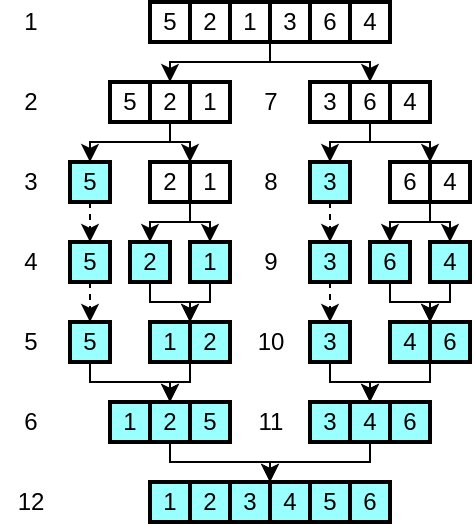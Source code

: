 <mxfile version="14.8.5" type="device"><diagram id="4_GuBIO8JMOn-Q7xldtE" name="Page-1"><mxGraphModel dx="815" dy="487" grid="0" gridSize="10" guides="1" tooltips="1" connect="1" arrows="1" fold="1" page="1" pageScale="1" pageWidth="300" pageHeight="300" background="#ffffff" math="0" shadow="0"><root><mxCell id="0"/><mxCell id="1" parent="0"/><mxCell id="mOWz68Epbgs2CKBauQdr-93" value="1" style="text;html=1;align=center;verticalAlign=middle;resizable=0;points=[];autosize=1;strokeColor=none;fontSize=12;fontColor=#000000;" parent="1" vertex="1"><mxGeometry x="25" y="20" width="20" height="20" as="geometry"/></mxCell><mxCell id="enIRzlko6ZKOV8Bhmc3A-2" value="&lt;font color=&quot;#000000&quot;&gt;5&lt;/font&gt;" style="rounded=0;whiteSpace=wrap;html=1;fillColor=none;strokeColor=#000000;strokeWidth=2;" parent="1" vertex="1"><mxGeometry x="95" y="20" width="20" height="20" as="geometry"/></mxCell><mxCell id="enIRzlko6ZKOV8Bhmc3A-3" value="&lt;font color=&quot;#000000&quot;&gt;2&lt;/font&gt;" style="rounded=0;whiteSpace=wrap;html=1;fillColor=none;strokeColor=#000000;strokeWidth=2;" parent="1" vertex="1"><mxGeometry x="115" y="20" width="20" height="20" as="geometry"/></mxCell><mxCell id="enIRzlko6ZKOV8Bhmc3A-4" value="&lt;font color=&quot;#000000&quot;&gt;1&lt;/font&gt;" style="rounded=0;whiteSpace=wrap;html=1;fillColor=none;strokeColor=#000000;strokeWidth=2;" parent="1" vertex="1"><mxGeometry x="135" y="20" width="20" height="20" as="geometry"/></mxCell><mxCell id="enIRzlko6ZKOV8Bhmc3A-47" style="edgeStyle=orthogonalEdgeStyle;rounded=0;orthogonalLoop=1;jettySize=auto;html=1;exitX=0;exitY=1;exitDx=0;exitDy=0;entryX=0.5;entryY=0;entryDx=0;entryDy=0;fontSize=12;strokeColor=#000000;" parent="1" source="enIRzlko6ZKOV8Bhmc3A-5" target="enIRzlko6ZKOV8Bhmc3A-9" edge="1"><mxGeometry relative="1" as="geometry"><Array as="points"><mxPoint x="155" y="50"/><mxPoint x="105" y="50"/></Array></mxGeometry></mxCell><mxCell id="enIRzlko6ZKOV8Bhmc3A-49" style="edgeStyle=orthogonalEdgeStyle;rounded=0;orthogonalLoop=1;jettySize=auto;html=1;exitX=0;exitY=1;exitDx=0;exitDy=0;entryX=0.5;entryY=0;entryDx=0;entryDy=0;fontSize=12;strokeColor=#000000;" parent="1" source="enIRzlko6ZKOV8Bhmc3A-5" target="enIRzlko6ZKOV8Bhmc3A-12" edge="1"><mxGeometry relative="1" as="geometry"><Array as="points"><mxPoint x="155" y="50"/><mxPoint x="205" y="50"/></Array></mxGeometry></mxCell><mxCell id="enIRzlko6ZKOV8Bhmc3A-5" value="&lt;font color=&quot;#000000&quot;&gt;3&lt;/font&gt;" style="rounded=0;whiteSpace=wrap;html=1;fillColor=none;strokeColor=#000000;strokeWidth=2;" parent="1" vertex="1"><mxGeometry x="155" y="20" width="20" height="20" as="geometry"/></mxCell><mxCell id="enIRzlko6ZKOV8Bhmc3A-6" value="&lt;font color=&quot;#000000&quot;&gt;6&lt;/font&gt;" style="rounded=0;whiteSpace=wrap;html=1;fillColor=none;strokeColor=#000000;strokeWidth=2;" parent="1" vertex="1"><mxGeometry x="175" y="20" width="20" height="20" as="geometry"/></mxCell><mxCell id="enIRzlko6ZKOV8Bhmc3A-7" value="&lt;font color=&quot;#000000&quot;&gt;4&lt;/font&gt;" style="rounded=0;whiteSpace=wrap;html=1;fillColor=none;strokeColor=#000000;strokeWidth=2;" parent="1" vertex="1"><mxGeometry x="195" y="20" width="20" height="20" as="geometry"/></mxCell><mxCell id="enIRzlko6ZKOV8Bhmc3A-8" value="&lt;font color=&quot;#000000&quot;&gt;5&lt;/font&gt;" style="rounded=0;whiteSpace=wrap;html=1;fillColor=none;strokeColor=#000000;strokeWidth=2;" parent="1" vertex="1"><mxGeometry x="75" y="60" width="20" height="20" as="geometry"/></mxCell><mxCell id="enIRzlko6ZKOV8Bhmc3A-50" style="edgeStyle=orthogonalEdgeStyle;rounded=0;orthogonalLoop=1;jettySize=auto;html=1;exitX=0.5;exitY=1;exitDx=0;exitDy=0;entryX=0.5;entryY=0;entryDx=0;entryDy=0;fontSize=12;strokeColor=#000000;" parent="1" source="enIRzlko6ZKOV8Bhmc3A-9" target="enIRzlko6ZKOV8Bhmc3A-16" edge="1"><mxGeometry relative="1" as="geometry"><Array as="points"><mxPoint x="105" y="90"/><mxPoint x="65" y="90"/></Array></mxGeometry></mxCell><mxCell id="enIRzlko6ZKOV8Bhmc3A-51" style="edgeStyle=orthogonalEdgeStyle;rounded=0;orthogonalLoop=1;jettySize=auto;html=1;exitX=0.5;exitY=1;exitDx=0;exitDy=0;entryX=0;entryY=0;entryDx=0;entryDy=0;fontSize=12;strokeColor=#000000;" parent="1" source="enIRzlko6ZKOV8Bhmc3A-9" target="enIRzlko6ZKOV8Bhmc3A-15" edge="1"><mxGeometry relative="1" as="geometry"><Array as="points"><mxPoint x="105" y="90"/><mxPoint x="115" y="90"/></Array></mxGeometry></mxCell><mxCell id="enIRzlko6ZKOV8Bhmc3A-9" value="&lt;font color=&quot;#000000&quot;&gt;2&lt;/font&gt;" style="rounded=0;whiteSpace=wrap;html=1;fillColor=none;strokeColor=#000000;strokeWidth=2;" parent="1" vertex="1"><mxGeometry x="95" y="60" width="20" height="20" as="geometry"/></mxCell><mxCell id="enIRzlko6ZKOV8Bhmc3A-10" value="&lt;font color=&quot;#000000&quot;&gt;1&lt;/font&gt;" style="rounded=0;whiteSpace=wrap;html=1;fillColor=none;strokeColor=#000000;strokeWidth=2;" parent="1" vertex="1"><mxGeometry x="115" y="60" width="20" height="20" as="geometry"/></mxCell><mxCell id="enIRzlko6ZKOV8Bhmc3A-11" value="&lt;font color=&quot;#000000&quot;&gt;3&lt;/font&gt;" style="rounded=0;whiteSpace=wrap;html=1;fillColor=none;strokeColor=#000000;strokeWidth=2;" parent="1" vertex="1"><mxGeometry x="175" y="60" width="20" height="20" as="geometry"/></mxCell><mxCell id="enIRzlko6ZKOV8Bhmc3A-52" style="edgeStyle=orthogonalEdgeStyle;rounded=0;orthogonalLoop=1;jettySize=auto;html=1;exitX=0.5;exitY=1;exitDx=0;exitDy=0;entryX=0.5;entryY=0;entryDx=0;entryDy=0;fontSize=12;strokeColor=#000000;" parent="1" source="enIRzlko6ZKOV8Bhmc3A-12" target="enIRzlko6ZKOV8Bhmc3A-39" edge="1"><mxGeometry relative="1" as="geometry"><Array as="points"><mxPoint x="205" y="90"/><mxPoint x="185" y="90"/></Array></mxGeometry></mxCell><mxCell id="enIRzlko6ZKOV8Bhmc3A-53" style="edgeStyle=orthogonalEdgeStyle;rounded=0;orthogonalLoop=1;jettySize=auto;html=1;exitX=0.5;exitY=1;exitDx=0;exitDy=0;entryX=1;entryY=0;entryDx=0;entryDy=0;fontSize=12;strokeColor=#000000;" parent="1" source="enIRzlko6ZKOV8Bhmc3A-12" target="enIRzlko6ZKOV8Bhmc3A-37" edge="1"><mxGeometry relative="1" as="geometry"><Array as="points"><mxPoint x="205" y="90"/><mxPoint x="235" y="90"/></Array></mxGeometry></mxCell><mxCell id="enIRzlko6ZKOV8Bhmc3A-12" value="&lt;font color=&quot;#000000&quot;&gt;6&lt;/font&gt;" style="rounded=0;whiteSpace=wrap;html=1;fillColor=none;strokeColor=#000000;strokeWidth=2;" parent="1" vertex="1"><mxGeometry x="195" y="60" width="20" height="20" as="geometry"/></mxCell><mxCell id="enIRzlko6ZKOV8Bhmc3A-13" value="&lt;font color=&quot;#000000&quot;&gt;4&lt;/font&gt;" style="rounded=0;whiteSpace=wrap;html=1;fillColor=none;strokeColor=#000000;strokeWidth=2;" parent="1" vertex="1"><mxGeometry x="215" y="60" width="20" height="20" as="geometry"/></mxCell><mxCell id="enIRzlko6ZKOV8Bhmc3A-14" value="&lt;font color=&quot;#000000&quot;&gt;2&lt;/font&gt;" style="rounded=0;whiteSpace=wrap;html=1;fillColor=none;strokeColor=#000000;strokeWidth=2;" parent="1" vertex="1"><mxGeometry x="95" y="100" width="20" height="20" as="geometry"/></mxCell><mxCell id="enIRzlko6ZKOV8Bhmc3A-56" style="edgeStyle=orthogonalEdgeStyle;rounded=0;orthogonalLoop=1;jettySize=auto;html=1;exitX=0;exitY=1;exitDx=0;exitDy=0;entryX=0.5;entryY=0;entryDx=0;entryDy=0;fontSize=12;strokeColor=#000000;" parent="1" source="enIRzlko6ZKOV8Bhmc3A-15" target="enIRzlko6ZKOV8Bhmc3A-18" edge="1"><mxGeometry relative="1" as="geometry"><Array as="points"><mxPoint x="115" y="130"/><mxPoint x="95" y="130"/></Array></mxGeometry></mxCell><mxCell id="enIRzlko6ZKOV8Bhmc3A-57" style="edgeStyle=orthogonalEdgeStyle;rounded=0;orthogonalLoop=1;jettySize=auto;html=1;exitX=0;exitY=1;exitDx=0;exitDy=0;entryX=0.5;entryY=0;entryDx=0;entryDy=0;fontSize=12;strokeColor=#000000;" parent="1" source="enIRzlko6ZKOV8Bhmc3A-15" target="enIRzlko6ZKOV8Bhmc3A-19" edge="1"><mxGeometry relative="1" as="geometry"><Array as="points"><mxPoint x="115" y="130"/><mxPoint x="125" y="130"/></Array></mxGeometry></mxCell><mxCell id="enIRzlko6ZKOV8Bhmc3A-15" value="&lt;font color=&quot;#000000&quot;&gt;1&lt;/font&gt;" style="rounded=0;whiteSpace=wrap;html=1;fillColor=none;strokeColor=#000000;strokeWidth=2;" parent="1" vertex="1"><mxGeometry x="115" y="100" width="20" height="20" as="geometry"/></mxCell><mxCell id="enIRzlko6ZKOV8Bhmc3A-55" style="edgeStyle=orthogonalEdgeStyle;rounded=0;orthogonalLoop=1;jettySize=auto;html=1;exitX=0.5;exitY=1;exitDx=0;exitDy=0;entryX=0.5;entryY=0;entryDx=0;entryDy=0;fontSize=12;strokeColor=#000000;dashed=1;" parent="1" source="enIRzlko6ZKOV8Bhmc3A-16" target="enIRzlko6ZKOV8Bhmc3A-17" edge="1"><mxGeometry relative="1" as="geometry"/></mxCell><mxCell id="enIRzlko6ZKOV8Bhmc3A-16" value="&lt;font color=&quot;#000000&quot;&gt;5&lt;/font&gt;" style="rounded=0;whiteSpace=wrap;html=1;strokeColor=#000000;strokeWidth=2;fillColor=#99FFFF;" parent="1" vertex="1"><mxGeometry x="55" y="100" width="20" height="20" as="geometry"/></mxCell><mxCell id="enIRzlko6ZKOV8Bhmc3A-67" style="edgeStyle=orthogonalEdgeStyle;rounded=0;orthogonalLoop=1;jettySize=auto;html=1;exitX=0.5;exitY=1;exitDx=0;exitDy=0;entryX=0.5;entryY=0;entryDx=0;entryDy=0;fontSize=12;strokeColor=#000000;dashed=1;" parent="1" source="enIRzlko6ZKOV8Bhmc3A-17" target="enIRzlko6ZKOV8Bhmc3A-24" edge="1"><mxGeometry relative="1" as="geometry"/></mxCell><mxCell id="enIRzlko6ZKOV8Bhmc3A-17" value="&lt;font color=&quot;#000000&quot;&gt;5&lt;/font&gt;" style="rounded=0;whiteSpace=wrap;html=1;strokeColor=#000000;strokeWidth=2;fillColor=#99FFFF;" parent="1" vertex="1"><mxGeometry x="55" y="140" width="20" height="20" as="geometry"/></mxCell><mxCell id="enIRzlko6ZKOV8Bhmc3A-68" style="edgeStyle=orthogonalEdgeStyle;rounded=0;orthogonalLoop=1;jettySize=auto;html=1;exitX=0.5;exitY=1;exitDx=0;exitDy=0;entryX=1;entryY=0;entryDx=0;entryDy=0;fontSize=12;strokeColor=#000000;" parent="1" source="enIRzlko6ZKOV8Bhmc3A-18" target="enIRzlko6ZKOV8Bhmc3A-22" edge="1"><mxGeometry relative="1" as="geometry"><Array as="points"><mxPoint x="95" y="170"/><mxPoint x="115" y="170"/></Array></mxGeometry></mxCell><mxCell id="enIRzlko6ZKOV8Bhmc3A-18" value="&lt;font color=&quot;#000000&quot;&gt;2&lt;/font&gt;" style="rounded=0;whiteSpace=wrap;html=1;strokeColor=#000000;strokeWidth=2;fillColor=#99FFFF;" parent="1" vertex="1"><mxGeometry x="85" y="140" width="20" height="20" as="geometry"/></mxCell><mxCell id="enIRzlko6ZKOV8Bhmc3A-69" style="edgeStyle=orthogonalEdgeStyle;rounded=0;orthogonalLoop=1;jettySize=auto;html=1;exitX=0.5;exitY=1;exitDx=0;exitDy=0;entryX=0;entryY=0;entryDx=0;entryDy=0;fontSize=12;strokeColor=#000000;" parent="1" source="enIRzlko6ZKOV8Bhmc3A-19" target="enIRzlko6ZKOV8Bhmc3A-23" edge="1"><mxGeometry relative="1" as="geometry"><Array as="points"><mxPoint x="125" y="170"/><mxPoint x="115" y="170"/></Array></mxGeometry></mxCell><mxCell id="enIRzlko6ZKOV8Bhmc3A-19" value="&lt;font color=&quot;#000000&quot;&gt;1&lt;/font&gt;" style="rounded=0;whiteSpace=wrap;html=1;strokeColor=#000000;strokeWidth=2;fillColor=#99FFFF;" parent="1" vertex="1"><mxGeometry x="115" y="140" width="20" height="20" as="geometry"/></mxCell><mxCell id="enIRzlko6ZKOV8Bhmc3A-22" value="&lt;font color=&quot;#000000&quot;&gt;1&lt;/font&gt;" style="rounded=0;whiteSpace=wrap;html=1;strokeColor=#000000;strokeWidth=2;fillColor=#99FFFF;" parent="1" vertex="1"><mxGeometry x="95" y="180" width="20" height="20" as="geometry"/></mxCell><mxCell id="enIRzlko6ZKOV8Bhmc3A-70" style="edgeStyle=orthogonalEdgeStyle;rounded=0;orthogonalLoop=1;jettySize=auto;html=1;exitX=0;exitY=1;exitDx=0;exitDy=0;entryX=0.5;entryY=0;entryDx=0;entryDy=0;fontSize=12;strokeColor=#000000;" parent="1" source="enIRzlko6ZKOV8Bhmc3A-23" target="enIRzlko6ZKOV8Bhmc3A-26" edge="1"><mxGeometry relative="1" as="geometry"><Array as="points"><mxPoint x="115" y="210"/><mxPoint x="105" y="210"/></Array></mxGeometry></mxCell><mxCell id="enIRzlko6ZKOV8Bhmc3A-23" value="&lt;font color=&quot;#000000&quot;&gt;2&lt;/font&gt;" style="rounded=0;whiteSpace=wrap;html=1;strokeColor=#000000;strokeWidth=2;fillColor=#99FFFF;" parent="1" vertex="1"><mxGeometry x="115" y="180" width="20" height="20" as="geometry"/></mxCell><mxCell id="enIRzlko6ZKOV8Bhmc3A-71" style="edgeStyle=orthogonalEdgeStyle;rounded=0;orthogonalLoop=1;jettySize=auto;html=1;exitX=0.5;exitY=1;exitDx=0;exitDy=0;fontSize=12;strokeColor=#000000;" parent="1" source="enIRzlko6ZKOV8Bhmc3A-24" edge="1"><mxGeometry relative="1" as="geometry"><mxPoint x="105" y="220" as="targetPoint"/><Array as="points"><mxPoint x="65" y="210"/><mxPoint x="105" y="210"/></Array></mxGeometry></mxCell><mxCell id="enIRzlko6ZKOV8Bhmc3A-24" value="&lt;font color=&quot;#000000&quot;&gt;5&lt;/font&gt;" style="rounded=0;whiteSpace=wrap;html=1;strokeColor=#000000;strokeWidth=2;fillColor=#99FFFF;" parent="1" vertex="1"><mxGeometry x="55" y="180" width="20" height="20" as="geometry"/></mxCell><mxCell id="enIRzlko6ZKOV8Bhmc3A-25" value="&lt;font color=&quot;#000000&quot;&gt;1&lt;/font&gt;" style="rounded=0;whiteSpace=wrap;html=1;strokeColor=#000000;strokeWidth=2;fillColor=#99FFFF;" parent="1" vertex="1"><mxGeometry x="75" y="220" width="20" height="20" as="geometry"/></mxCell><mxCell id="enIRzlko6ZKOV8Bhmc3A-74" style="edgeStyle=orthogonalEdgeStyle;rounded=0;orthogonalLoop=1;jettySize=auto;html=1;exitX=0.5;exitY=1;exitDx=0;exitDy=0;entryX=0;entryY=0;entryDx=0;entryDy=0;fontSize=12;strokeColor=#000000;" parent="1" source="enIRzlko6ZKOV8Bhmc3A-26" target="enIRzlko6ZKOV8Bhmc3A-43" edge="1"><mxGeometry relative="1" as="geometry"><Array as="points"><mxPoint x="105" y="250"/><mxPoint x="155" y="250"/></Array></mxGeometry></mxCell><mxCell id="enIRzlko6ZKOV8Bhmc3A-26" value="&lt;font color=&quot;#000000&quot;&gt;2&lt;/font&gt;" style="rounded=0;whiteSpace=wrap;html=1;strokeColor=#000000;strokeWidth=2;fillColor=#99FFFF;" parent="1" vertex="1"><mxGeometry x="95" y="220" width="20" height="20" as="geometry"/></mxCell><mxCell id="enIRzlko6ZKOV8Bhmc3A-27" value="&lt;font color=&quot;#000000&quot;&gt;5&lt;/font&gt;" style="rounded=0;whiteSpace=wrap;html=1;strokeColor=#000000;strokeWidth=2;fillColor=#99FFFF;" parent="1" vertex="1"><mxGeometry x="115" y="220" width="20" height="20" as="geometry"/></mxCell><mxCell id="enIRzlko6ZKOV8Bhmc3A-28" value="&lt;font color=&quot;#000000&quot;&gt;3&lt;/font&gt;" style="rounded=0;whiteSpace=wrap;html=1;strokeColor=#000000;strokeWidth=2;fillColor=#99FFFF;" parent="1" vertex="1"><mxGeometry x="175" y="220" width="20" height="20" as="geometry"/></mxCell><mxCell id="enIRzlko6ZKOV8Bhmc3A-75" style="edgeStyle=orthogonalEdgeStyle;rounded=0;orthogonalLoop=1;jettySize=auto;html=1;exitX=0.5;exitY=1;exitDx=0;exitDy=0;fontSize=12;strokeColor=#000000;" parent="1" source="enIRzlko6ZKOV8Bhmc3A-29" edge="1"><mxGeometry relative="1" as="geometry"><mxPoint x="155" y="260" as="targetPoint"/><Array as="points"><mxPoint x="205" y="250"/><mxPoint x="155" y="250"/></Array></mxGeometry></mxCell><mxCell id="enIRzlko6ZKOV8Bhmc3A-29" value="&lt;font color=&quot;#000000&quot;&gt;4&lt;/font&gt;" style="rounded=0;whiteSpace=wrap;html=1;strokeColor=#000000;strokeWidth=2;fillColor=#99FFFF;" parent="1" vertex="1"><mxGeometry x="195" y="220" width="20" height="20" as="geometry"/></mxCell><mxCell id="enIRzlko6ZKOV8Bhmc3A-30" value="&lt;font color=&quot;#000000&quot;&gt;6&lt;/font&gt;" style="rounded=0;whiteSpace=wrap;html=1;strokeColor=#000000;strokeWidth=2;fillColor=#99FFFF;" parent="1" vertex="1"><mxGeometry x="215" y="220" width="20" height="20" as="geometry"/></mxCell><mxCell id="enIRzlko6ZKOV8Bhmc3A-31" value="&lt;font color=&quot;#000000&quot;&gt;4&lt;/font&gt;" style="rounded=0;whiteSpace=wrap;html=1;strokeColor=#000000;strokeWidth=2;fillColor=#99FFFF;" parent="1" vertex="1"><mxGeometry x="215" y="180" width="20" height="20" as="geometry"/></mxCell><mxCell id="enIRzlko6ZKOV8Bhmc3A-73" style="edgeStyle=orthogonalEdgeStyle;rounded=0;orthogonalLoop=1;jettySize=auto;html=1;exitX=0;exitY=1;exitDx=0;exitDy=0;fontSize=12;strokeColor=#000000;" parent="1" source="enIRzlko6ZKOV8Bhmc3A-32" edge="1"><mxGeometry relative="1" as="geometry"><mxPoint x="205" y="220" as="targetPoint"/><Array as="points"><mxPoint x="235" y="210"/><mxPoint x="205" y="210"/></Array></mxGeometry></mxCell><mxCell id="enIRzlko6ZKOV8Bhmc3A-32" value="&lt;font color=&quot;#000000&quot;&gt;6&lt;/font&gt;" style="rounded=0;whiteSpace=wrap;html=1;strokeColor=#000000;strokeWidth=2;fillColor=#99FFFF;" parent="1" vertex="1"><mxGeometry x="235" y="180" width="20" height="20" as="geometry"/></mxCell><mxCell id="enIRzlko6ZKOV8Bhmc3A-72" style="edgeStyle=orthogonalEdgeStyle;rounded=0;orthogonalLoop=1;jettySize=auto;html=1;exitX=0.5;exitY=1;exitDx=0;exitDy=0;entryX=0.5;entryY=0;entryDx=0;entryDy=0;fontSize=12;strokeColor=#000000;" parent="1" source="enIRzlko6ZKOV8Bhmc3A-33" target="enIRzlko6ZKOV8Bhmc3A-29" edge="1"><mxGeometry relative="1" as="geometry"><Array as="points"><mxPoint x="185" y="210"/><mxPoint x="205" y="210"/></Array></mxGeometry></mxCell><mxCell id="enIRzlko6ZKOV8Bhmc3A-33" value="&lt;font color=&quot;#000000&quot;&gt;3&lt;/font&gt;" style="rounded=0;whiteSpace=wrap;html=1;strokeColor=#000000;strokeWidth=2;fillColor=#99FFFF;" parent="1" vertex="1"><mxGeometry x="175" y="180" width="20" height="20" as="geometry"/></mxCell><mxCell id="enIRzlko6ZKOV8Bhmc3A-66" style="edgeStyle=orthogonalEdgeStyle;rounded=0;orthogonalLoop=1;jettySize=auto;html=1;exitX=0.5;exitY=1;exitDx=0;exitDy=0;entryX=0.5;entryY=0;entryDx=0;entryDy=0;fontSize=12;strokeColor=#000000;dashed=1;" parent="1" source="enIRzlko6ZKOV8Bhmc3A-34" target="enIRzlko6ZKOV8Bhmc3A-33" edge="1"><mxGeometry relative="1" as="geometry"/></mxCell><mxCell id="enIRzlko6ZKOV8Bhmc3A-34" value="&lt;font color=&quot;#000000&quot;&gt;3&lt;/font&gt;" style="rounded=0;whiteSpace=wrap;html=1;strokeColor=#000000;strokeWidth=2;fillColor=#99FFFF;" parent="1" vertex="1"><mxGeometry x="175" y="140" width="20" height="20" as="geometry"/></mxCell><mxCell id="enIRzlko6ZKOV8Bhmc3A-63" style="edgeStyle=orthogonalEdgeStyle;rounded=0;orthogonalLoop=1;jettySize=auto;html=1;exitX=0.5;exitY=1;exitDx=0;exitDy=0;entryX=0;entryY=0;entryDx=0;entryDy=0;fontSize=12;strokeColor=#000000;" parent="1" source="enIRzlko6ZKOV8Bhmc3A-35" target="enIRzlko6ZKOV8Bhmc3A-32" edge="1"><mxGeometry relative="1" as="geometry"><Array as="points"><mxPoint x="215" y="170"/><mxPoint x="235" y="170"/></Array></mxGeometry></mxCell><mxCell id="enIRzlko6ZKOV8Bhmc3A-35" value="&lt;font color=&quot;#000000&quot;&gt;6&lt;/font&gt;" style="rounded=0;whiteSpace=wrap;html=1;strokeColor=#000000;strokeWidth=2;fillColor=#99FFFF;" parent="1" vertex="1"><mxGeometry x="205" y="140" width="20" height="20" as="geometry"/></mxCell><mxCell id="enIRzlko6ZKOV8Bhmc3A-64" style="edgeStyle=orthogonalEdgeStyle;rounded=0;orthogonalLoop=1;jettySize=auto;html=1;exitX=0.5;exitY=1;exitDx=0;exitDy=0;entryX=0;entryY=0;entryDx=0;entryDy=0;fontSize=12;strokeColor=#000000;" parent="1" source="enIRzlko6ZKOV8Bhmc3A-36" target="enIRzlko6ZKOV8Bhmc3A-32" edge="1"><mxGeometry relative="1" as="geometry"><Array as="points"><mxPoint x="245" y="170"/><mxPoint x="235" y="170"/></Array></mxGeometry></mxCell><mxCell id="enIRzlko6ZKOV8Bhmc3A-36" value="&lt;font color=&quot;#000000&quot;&gt;4&lt;/font&gt;" style="rounded=0;whiteSpace=wrap;html=1;strokeColor=#000000;strokeWidth=2;fillColor=#99FFFF;" parent="1" vertex="1"><mxGeometry x="235" y="140" width="20" height="20" as="geometry"/></mxCell><mxCell id="enIRzlko6ZKOV8Bhmc3A-37" value="&lt;font color=&quot;#000000&quot;&gt;6&lt;/font&gt;" style="rounded=0;whiteSpace=wrap;html=1;fillColor=none;strokeColor=#000000;strokeWidth=2;" parent="1" vertex="1"><mxGeometry x="215" y="100" width="20" height="20" as="geometry"/></mxCell><mxCell id="enIRzlko6ZKOV8Bhmc3A-60" style="edgeStyle=orthogonalEdgeStyle;rounded=0;orthogonalLoop=1;jettySize=auto;html=1;exitX=0;exitY=1;exitDx=0;exitDy=0;entryX=0.5;entryY=0;entryDx=0;entryDy=0;fontSize=12;strokeColor=#000000;" parent="1" source="enIRzlko6ZKOV8Bhmc3A-38" target="enIRzlko6ZKOV8Bhmc3A-35" edge="1"><mxGeometry relative="1" as="geometry"><Array as="points"><mxPoint x="235" y="130"/><mxPoint x="215" y="130"/></Array></mxGeometry></mxCell><mxCell id="enIRzlko6ZKOV8Bhmc3A-62" style="edgeStyle=orthogonalEdgeStyle;rounded=0;orthogonalLoop=1;jettySize=auto;html=1;exitX=0;exitY=1;exitDx=0;exitDy=0;entryX=0.5;entryY=0;entryDx=0;entryDy=0;fontSize=12;strokeColor=#000000;" parent="1" source="enIRzlko6ZKOV8Bhmc3A-38" target="enIRzlko6ZKOV8Bhmc3A-36" edge="1"><mxGeometry relative="1" as="geometry"><Array as="points"><mxPoint x="235" y="130"/><mxPoint x="245" y="130"/></Array></mxGeometry></mxCell><mxCell id="enIRzlko6ZKOV8Bhmc3A-38" value="&lt;font color=&quot;#000000&quot;&gt;4&lt;/font&gt;" style="rounded=0;whiteSpace=wrap;html=1;fillColor=none;strokeColor=#000000;strokeWidth=2;" parent="1" vertex="1"><mxGeometry x="235" y="100" width="20" height="20" as="geometry"/></mxCell><mxCell id="enIRzlko6ZKOV8Bhmc3A-59" style="edgeStyle=orthogonalEdgeStyle;rounded=0;orthogonalLoop=1;jettySize=auto;html=1;exitX=0.5;exitY=1;exitDx=0;exitDy=0;entryX=0.5;entryY=0;entryDx=0;entryDy=0;fontSize=12;strokeColor=#000000;dashed=1;" parent="1" source="enIRzlko6ZKOV8Bhmc3A-39" target="enIRzlko6ZKOV8Bhmc3A-34" edge="1"><mxGeometry relative="1" as="geometry"/></mxCell><mxCell id="enIRzlko6ZKOV8Bhmc3A-39" value="&lt;font color=&quot;#000000&quot;&gt;3&lt;/font&gt;" style="rounded=0;whiteSpace=wrap;html=1;strokeColor=#000000;strokeWidth=2;fillColor=#99FFFF;" parent="1" vertex="1"><mxGeometry x="175" y="100" width="20" height="20" as="geometry"/></mxCell><mxCell id="enIRzlko6ZKOV8Bhmc3A-40" value="&lt;font color=&quot;#000000&quot;&gt;1&lt;/font&gt;" style="rounded=0;whiteSpace=wrap;html=1;strokeColor=#000000;strokeWidth=2;fillColor=#99FFFF;" parent="1" vertex="1"><mxGeometry x="95" y="260" width="20" height="20" as="geometry"/></mxCell><mxCell id="enIRzlko6ZKOV8Bhmc3A-41" value="&lt;font color=&quot;#000000&quot;&gt;2&lt;/font&gt;" style="rounded=0;whiteSpace=wrap;html=1;strokeColor=#000000;strokeWidth=2;fillColor=#99FFFF;" parent="1" vertex="1"><mxGeometry x="115" y="260" width="20" height="20" as="geometry"/></mxCell><mxCell id="enIRzlko6ZKOV8Bhmc3A-42" value="&lt;font color=&quot;#000000&quot;&gt;3&lt;/font&gt;" style="rounded=0;whiteSpace=wrap;html=1;strokeColor=#000000;strokeWidth=2;fillColor=#99FFFF;" parent="1" vertex="1"><mxGeometry x="135" y="260" width="20" height="20" as="geometry"/></mxCell><mxCell id="enIRzlko6ZKOV8Bhmc3A-43" value="&lt;font color=&quot;#000000&quot;&gt;4&lt;/font&gt;" style="rounded=0;whiteSpace=wrap;html=1;strokeColor=#000000;strokeWidth=2;fillColor=#99FFFF;" parent="1" vertex="1"><mxGeometry x="155" y="260" width="20" height="20" as="geometry"/></mxCell><mxCell id="enIRzlko6ZKOV8Bhmc3A-44" value="&lt;font color=&quot;#000000&quot;&gt;5&lt;/font&gt;" style="rounded=0;whiteSpace=wrap;html=1;strokeColor=#000000;strokeWidth=2;fillColor=#99FFFF;" parent="1" vertex="1"><mxGeometry x="175" y="260" width="20" height="20" as="geometry"/></mxCell><mxCell id="enIRzlko6ZKOV8Bhmc3A-45" value="&lt;font color=&quot;#000000&quot;&gt;6&lt;/font&gt;" style="rounded=0;whiteSpace=wrap;html=1;strokeColor=#000000;strokeWidth=2;fillColor=#99FFFF;" parent="1" vertex="1"><mxGeometry x="195" y="260" width="20" height="20" as="geometry"/></mxCell><mxCell id="enIRzlko6ZKOV8Bhmc3A-76" value="7" style="text;html=1;align=center;verticalAlign=middle;resizable=0;points=[];autosize=1;strokeColor=none;fontSize=12;fontColor=#000000;" parent="1" vertex="1"><mxGeometry x="145" y="60" width="20" height="20" as="geometry"/></mxCell><mxCell id="enIRzlko6ZKOV8Bhmc3A-78" value="2" style="text;html=1;align=center;verticalAlign=middle;resizable=0;points=[];autosize=1;strokeColor=none;fontSize=12;fontColor=#000000;" parent="1" vertex="1"><mxGeometry x="25" y="60" width="20" height="20" as="geometry"/></mxCell><mxCell id="enIRzlko6ZKOV8Bhmc3A-79" value="3" style="text;html=1;align=center;verticalAlign=middle;resizable=0;points=[];autosize=1;strokeColor=none;fontSize=12;fontColor=#000000;" parent="1" vertex="1"><mxGeometry x="25" y="100" width="20" height="20" as="geometry"/></mxCell><mxCell id="enIRzlko6ZKOV8Bhmc3A-80" value="4" style="text;html=1;align=center;verticalAlign=middle;resizable=0;points=[];autosize=1;strokeColor=none;fontSize=12;fontColor=#000000;" parent="1" vertex="1"><mxGeometry x="25" y="140" width="20" height="20" as="geometry"/></mxCell><mxCell id="enIRzlko6ZKOV8Bhmc3A-81" value="5" style="text;html=1;align=center;verticalAlign=middle;resizable=0;points=[];autosize=1;strokeColor=none;fontSize=12;fontColor=#000000;" parent="1" vertex="1"><mxGeometry x="25" y="180" width="20" height="20" as="geometry"/></mxCell><mxCell id="enIRzlko6ZKOV8Bhmc3A-82" value="6" style="text;html=1;align=center;verticalAlign=middle;resizable=0;points=[];autosize=1;strokeColor=none;fontSize=12;fontColor=#000000;" parent="1" vertex="1"><mxGeometry x="25" y="220" width="20" height="20" as="geometry"/></mxCell><mxCell id="enIRzlko6ZKOV8Bhmc3A-83" value="8" style="text;html=1;align=center;verticalAlign=middle;resizable=0;points=[];autosize=1;strokeColor=none;fontSize=12;fontColor=#000000;" parent="1" vertex="1"><mxGeometry x="145" y="100" width="20" height="20" as="geometry"/></mxCell><mxCell id="enIRzlko6ZKOV8Bhmc3A-84" value="9" style="text;html=1;align=center;verticalAlign=middle;resizable=0;points=[];autosize=1;strokeColor=none;fontSize=12;fontColor=#000000;" parent="1" vertex="1"><mxGeometry x="145" y="140" width="20" height="20" as="geometry"/></mxCell><mxCell id="enIRzlko6ZKOV8Bhmc3A-85" value="10" style="text;html=1;align=center;verticalAlign=middle;resizable=0;points=[];autosize=1;strokeColor=none;fontSize=12;fontColor=#000000;" parent="1" vertex="1"><mxGeometry x="140" y="180" width="30" height="20" as="geometry"/></mxCell><mxCell id="enIRzlko6ZKOV8Bhmc3A-87" value="11" style="text;html=1;align=center;verticalAlign=middle;resizable=0;points=[];autosize=1;strokeColor=none;fontSize=12;fontColor=#000000;" parent="1" vertex="1"><mxGeometry x="140" y="220" width="30" height="20" as="geometry"/></mxCell><mxCell id="enIRzlko6ZKOV8Bhmc3A-88" value="12" style="text;html=1;align=center;verticalAlign=middle;resizable=0;points=[];autosize=1;strokeColor=none;fontSize=12;fontColor=#000000;" parent="1" vertex="1"><mxGeometry x="20" y="260" width="30" height="20" as="geometry"/></mxCell></root></mxGraphModel></diagram></mxfile>